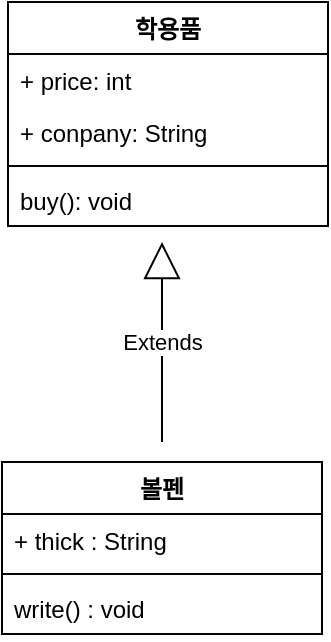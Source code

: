 <mxfile version="24.7.17">
  <diagram name="페이지-1" id="EWNOZNdg3RtyO9JQwdo1">
    <mxGraphModel dx="1434" dy="761" grid="1" gridSize="10" guides="1" tooltips="1" connect="1" arrows="1" fold="1" page="1" pageScale="1" pageWidth="827" pageHeight="1169" math="0" shadow="0">
      <root>
        <mxCell id="0" />
        <mxCell id="1" parent="0" />
        <mxCell id="5Yic3dvcV4WmqEE6XHfu-1" value="볼펜" style="swimlane;fontStyle=1;align=center;verticalAlign=top;childLayout=stackLayout;horizontal=1;startSize=26;horizontalStack=0;resizeParent=1;resizeParentMax=0;resizeLast=0;collapsible=1;marginBottom=0;whiteSpace=wrap;html=1;" vertex="1" parent="1">
          <mxGeometry x="330" y="350" width="160" height="86" as="geometry" />
        </mxCell>
        <mxCell id="5Yic3dvcV4WmqEE6XHfu-2" value="+ thick : String" style="text;strokeColor=none;fillColor=none;align=left;verticalAlign=top;spacingLeft=4;spacingRight=4;overflow=hidden;rotatable=0;points=[[0,0.5],[1,0.5]];portConstraint=eastwest;whiteSpace=wrap;html=1;" vertex="1" parent="5Yic3dvcV4WmqEE6XHfu-1">
          <mxGeometry y="26" width="160" height="26" as="geometry" />
        </mxCell>
        <mxCell id="5Yic3dvcV4WmqEE6XHfu-3" value="" style="line;strokeWidth=1;fillColor=none;align=left;verticalAlign=middle;spacingTop=-1;spacingLeft=3;spacingRight=3;rotatable=0;labelPosition=right;points=[];portConstraint=eastwest;strokeColor=inherit;" vertex="1" parent="5Yic3dvcV4WmqEE6XHfu-1">
          <mxGeometry y="52" width="160" height="8" as="geometry" />
        </mxCell>
        <mxCell id="5Yic3dvcV4WmqEE6XHfu-4" value="write() : void" style="text;strokeColor=none;fillColor=none;align=left;verticalAlign=top;spacingLeft=4;spacingRight=4;overflow=hidden;rotatable=0;points=[[0,0.5],[1,0.5]];portConstraint=eastwest;whiteSpace=wrap;html=1;" vertex="1" parent="5Yic3dvcV4WmqEE6XHfu-1">
          <mxGeometry y="60" width="160" height="26" as="geometry" />
        </mxCell>
        <mxCell id="5Yic3dvcV4WmqEE6XHfu-5" value="학용품" style="swimlane;fontStyle=1;align=center;verticalAlign=top;childLayout=stackLayout;horizontal=1;startSize=26;horizontalStack=0;resizeParent=1;resizeParentMax=0;resizeLast=0;collapsible=1;marginBottom=0;whiteSpace=wrap;html=1;" vertex="1" parent="1">
          <mxGeometry x="333" y="120" width="160" height="112" as="geometry" />
        </mxCell>
        <mxCell id="5Yic3dvcV4WmqEE6XHfu-14" value="+ price: int" style="text;strokeColor=none;fillColor=none;align=left;verticalAlign=top;spacingLeft=4;spacingRight=4;overflow=hidden;rotatable=0;points=[[0,0.5],[1,0.5]];portConstraint=eastwest;whiteSpace=wrap;html=1;" vertex="1" parent="5Yic3dvcV4WmqEE6XHfu-5">
          <mxGeometry y="26" width="160" height="26" as="geometry" />
        </mxCell>
        <mxCell id="5Yic3dvcV4WmqEE6XHfu-6" value="+ conpany: String" style="text;strokeColor=none;fillColor=none;align=left;verticalAlign=top;spacingLeft=4;spacingRight=4;overflow=hidden;rotatable=0;points=[[0,0.5],[1,0.5]];portConstraint=eastwest;whiteSpace=wrap;html=1;" vertex="1" parent="5Yic3dvcV4WmqEE6XHfu-5">
          <mxGeometry y="52" width="160" height="26" as="geometry" />
        </mxCell>
        <mxCell id="5Yic3dvcV4WmqEE6XHfu-7" value="" style="line;strokeWidth=1;fillColor=none;align=left;verticalAlign=middle;spacingTop=-1;spacingLeft=3;spacingRight=3;rotatable=0;labelPosition=right;points=[];portConstraint=eastwest;strokeColor=inherit;" vertex="1" parent="5Yic3dvcV4WmqEE6XHfu-5">
          <mxGeometry y="78" width="160" height="8" as="geometry" />
        </mxCell>
        <mxCell id="5Yic3dvcV4WmqEE6XHfu-8" value="buy(): void" style="text;strokeColor=none;fillColor=none;align=left;verticalAlign=top;spacingLeft=4;spacingRight=4;overflow=hidden;rotatable=0;points=[[0,0.5],[1,0.5]];portConstraint=eastwest;whiteSpace=wrap;html=1;" vertex="1" parent="5Yic3dvcV4WmqEE6XHfu-5">
          <mxGeometry y="86" width="160" height="26" as="geometry" />
        </mxCell>
        <mxCell id="5Yic3dvcV4WmqEE6XHfu-12" value="Extends" style="endArrow=block;endSize=16;endFill=0;html=1;rounded=0;" edge="1" parent="1">
          <mxGeometry width="160" relative="1" as="geometry">
            <mxPoint x="410" y="340" as="sourcePoint" />
            <mxPoint x="410" y="240" as="targetPoint" />
          </mxGeometry>
        </mxCell>
      </root>
    </mxGraphModel>
  </diagram>
</mxfile>
